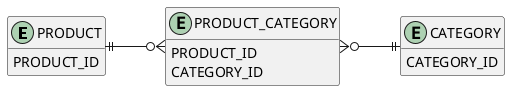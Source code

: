 @startuml

left to right direction
hide method

entity PRODUCT {
    PRODUCT_ID
}

entity PRODUCT_CATEGORY {
    PRODUCT_ID
    CATEGORY_ID
}

entity CATEGORY {
    CATEGORY_ID
}

PRODUCT ||--o{ PRODUCT_CATEGORY
PRODUCT_CATEGORY }o--|| CATEGORY

@enduml